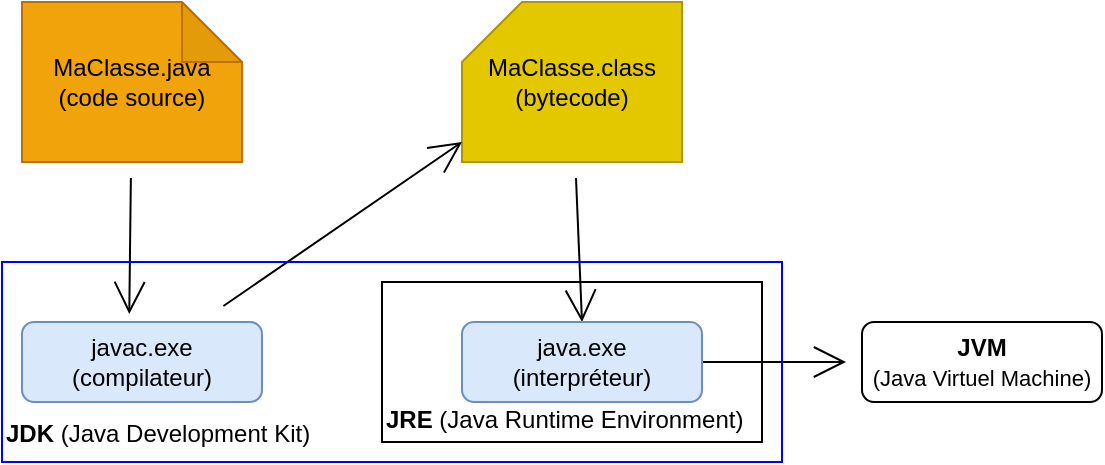 <mxfile version="15.3.3" type="github">
  <diagram id="25LmZGdNUJQMmkM9VUiB" name="Page-1">
    <mxGraphModel dx="1465" dy="841" grid="1" gridSize="10" guides="1" tooltips="1" connect="1" arrows="1" fold="1" page="1" pageScale="1" pageWidth="827" pageHeight="1169" math="0" shadow="0">
      <root>
        <mxCell id="0" />
        <mxCell id="1" parent="0" />
        <mxCell id="LhwM_iBuzBPEp8NMGF9g-11" style="edgeStyle=none;curved=1;rounded=0;orthogonalLoop=1;jettySize=auto;html=1;entryX=0.5;entryY=0;entryDx=0;entryDy=0;endArrow=open;startSize=14;endSize=14;sourcePerimeterSpacing=8;targetPerimeterSpacing=8;" edge="1" parent="1" source="LhwM_iBuzBPEp8NMGF9g-1" target="LhwM_iBuzBPEp8NMGF9g-6">
          <mxGeometry relative="1" as="geometry" />
        </mxCell>
        <mxCell id="LhwM_iBuzBPEp8NMGF9g-1" value="MaClasse.class&lt;br&gt;(bytecode)" style="shape=card;whiteSpace=wrap;html=1;hachureGap=4;pointerEvents=0;fillColor=#e3c800;strokeColor=#B09500;fontColor=#000000;" vertex="1" parent="1">
          <mxGeometry x="440" y="160" width="110" height="80" as="geometry" />
        </mxCell>
        <mxCell id="LhwM_iBuzBPEp8NMGF9g-9" style="edgeStyle=none;curved=1;rounded=0;orthogonalLoop=1;jettySize=auto;html=1;entryX=0;entryY=0;entryDx=0;entryDy=70;entryPerimeter=0;endArrow=open;startSize=14;endSize=14;sourcePerimeterSpacing=8;targetPerimeterSpacing=8;" edge="1" parent="1" source="LhwM_iBuzBPEp8NMGF9g-2" target="LhwM_iBuzBPEp8NMGF9g-1">
          <mxGeometry relative="1" as="geometry" />
        </mxCell>
        <mxCell id="LhwM_iBuzBPEp8NMGF9g-2" value="javac.exe&lt;br&gt;(compilateur)" style="rounded=1;whiteSpace=wrap;html=1;hachureGap=4;pointerEvents=0;fillColor=#dae8fc;strokeColor=#6c8ebf;" vertex="1" parent="1">
          <mxGeometry x="220" y="320" width="120" height="40" as="geometry" />
        </mxCell>
        <mxCell id="LhwM_iBuzBPEp8NMGF9g-8" style="edgeStyle=none;rounded=0;orthogonalLoop=1;jettySize=auto;html=1;entryX=0.447;entryY=-0.1;entryDx=0;entryDy=0;entryPerimeter=0;endArrow=open;startSize=14;endSize=14;sourcePerimeterSpacing=8;targetPerimeterSpacing=8;" edge="1" parent="1" source="LhwM_iBuzBPEp8NMGF9g-3" target="LhwM_iBuzBPEp8NMGF9g-2">
          <mxGeometry relative="1" as="geometry" />
        </mxCell>
        <mxCell id="LhwM_iBuzBPEp8NMGF9g-3" value="&lt;span&gt;MaClasse.java&lt;br&gt;(code source)&lt;br&gt;&lt;/span&gt;" style="shape=note;whiteSpace=wrap;html=1;backgroundOutline=1;darkOpacity=0.05;hachureGap=4;pointerEvents=0;fillColor=#f0a30a;strokeColor=#BD7000;fontColor=#000000;" vertex="1" parent="1">
          <mxGeometry x="220" y="160" width="110" height="80" as="geometry" />
        </mxCell>
        <mxCell id="LhwM_iBuzBPEp8NMGF9g-12" style="edgeStyle=none;curved=1;rounded=0;orthogonalLoop=1;jettySize=auto;html=1;exitX=1;exitY=0.5;exitDx=0;exitDy=0;endArrow=open;startSize=14;endSize=14;sourcePerimeterSpacing=8;targetPerimeterSpacing=8;" edge="1" parent="1" source="LhwM_iBuzBPEp8NMGF9g-6" target="LhwM_iBuzBPEp8NMGF9g-13">
          <mxGeometry relative="1" as="geometry">
            <mxPoint x="640" y="340" as="targetPoint" />
          </mxGeometry>
        </mxCell>
        <mxCell id="LhwM_iBuzBPEp8NMGF9g-13" value="&lt;b&gt;JVM&lt;/b&gt;&lt;br&gt;&lt;font style=&quot;font-size: 11px&quot;&gt;(Java Virtuel Machine)&lt;/font&gt;" style="rounded=1;whiteSpace=wrap;html=1;hachureGap=4;pointerEvents=0;" vertex="1" parent="1">
          <mxGeometry x="640" y="320" width="120" height="40" as="geometry" />
        </mxCell>
        <mxCell id="LhwM_iBuzBPEp8NMGF9g-18" value="&lt;br&gt;&lt;br&gt;&lt;br&gt;&lt;br&gt;&lt;div&gt;&lt;b&gt;JRE&lt;/b&gt; (Java Runtime Environment)&lt;/div&gt;" style="rounded=0;whiteSpace=wrap;html=1;hachureGap=4;pointerEvents=0;fillColor=none;align=left;" vertex="1" parent="1">
          <mxGeometry x="400" y="300" width="190" height="80" as="geometry" />
        </mxCell>
        <mxCell id="LhwM_iBuzBPEp8NMGF9g-19" value="&lt;br&gt;&lt;br&gt;&lt;br&gt;&lt;br&gt;&lt;br&gt;&lt;div&gt;&lt;b&gt;JDK&lt;/b&gt; (Java Development Kit)&lt;/div&gt;" style="rounded=0;whiteSpace=wrap;html=1;hachureGap=4;pointerEvents=0;fillColor=none;align=left;strokeColor=#0000FF;" vertex="1" parent="1">
          <mxGeometry x="210" y="290" width="390" height="100" as="geometry" />
        </mxCell>
        <mxCell id="LhwM_iBuzBPEp8NMGF9g-6" value="java.exe&lt;br&gt;(interpréteur)" style="rounded=1;whiteSpace=wrap;html=1;hachureGap=4;pointerEvents=0;fillColor=#dae8fc;strokeColor=#6c8ebf;" vertex="1" parent="1">
          <mxGeometry x="440" y="320" width="120" height="40" as="geometry" />
        </mxCell>
      </root>
    </mxGraphModel>
  </diagram>
</mxfile>
